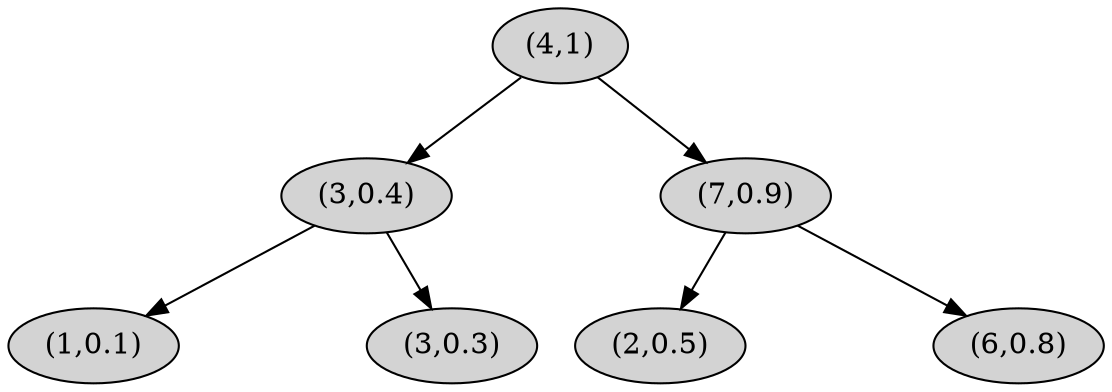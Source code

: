 digraph G {
  node [style=filled];
  N0 [label = "(4,1)"];
  N0 -> N1;
  N1 [label = "(3,0.4)"];
  N1 -> N2;
  N2 [label = "(1,0.1)"];
  C1 [label=1, style = invis];
  N1-> C1 [style=invis];
  N1 -> N3;
  N3 [label = "(3,0.3)"];
  C0 [label=0, style = invis];
  N0-> C0 [style=invis];
  N0 -> N4;
  N4 [label = "(7,0.9)"];
  N4 -> N5;
  N5 [label = "(2,0.5)"];
  C4 [label=4, style = invis];
  N4-> C4 [style=invis];
  N4 -> N6;
  N6 [label = "(6,0.8)"];
}
